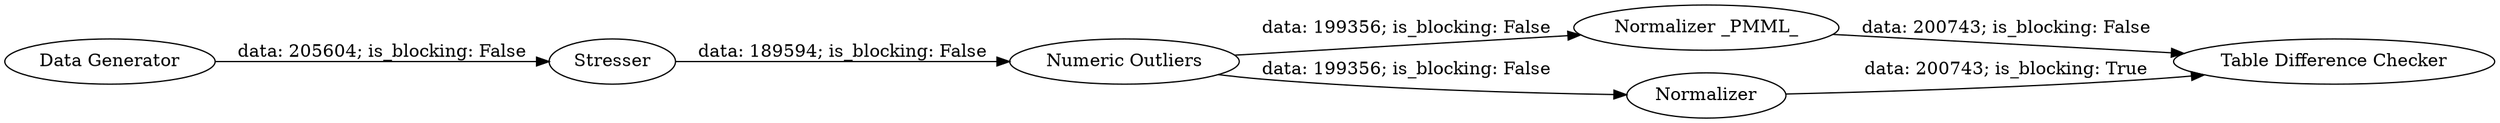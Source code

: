 digraph {
	"-4173410818955159925_7" [label="Normalizer _PMML_"]
	"-4173410818955159925_1" [label="Data Generator"]
	"-4173410818955159925_4" [label=Normalizer]
	"-4173410818955159925_6" [label=Stresser]
	"-4173410818955159925_8" [label="Table Difference Checker"]
	"-4173410818955159925_3" [label="Numeric Outliers"]
	"-4173410818955159925_3" -> "-4173410818955159925_4" [label="data: 199356; is_blocking: False"]
	"-4173410818955159925_6" -> "-4173410818955159925_3" [label="data: 189594; is_blocking: False"]
	"-4173410818955159925_1" -> "-4173410818955159925_6" [label="data: 205604; is_blocking: False"]
	"-4173410818955159925_4" -> "-4173410818955159925_8" [label="data: 200743; is_blocking: True"]
	"-4173410818955159925_3" -> "-4173410818955159925_7" [label="data: 199356; is_blocking: False"]
	"-4173410818955159925_7" -> "-4173410818955159925_8" [label="data: 200743; is_blocking: False"]
	rankdir=LR
}
